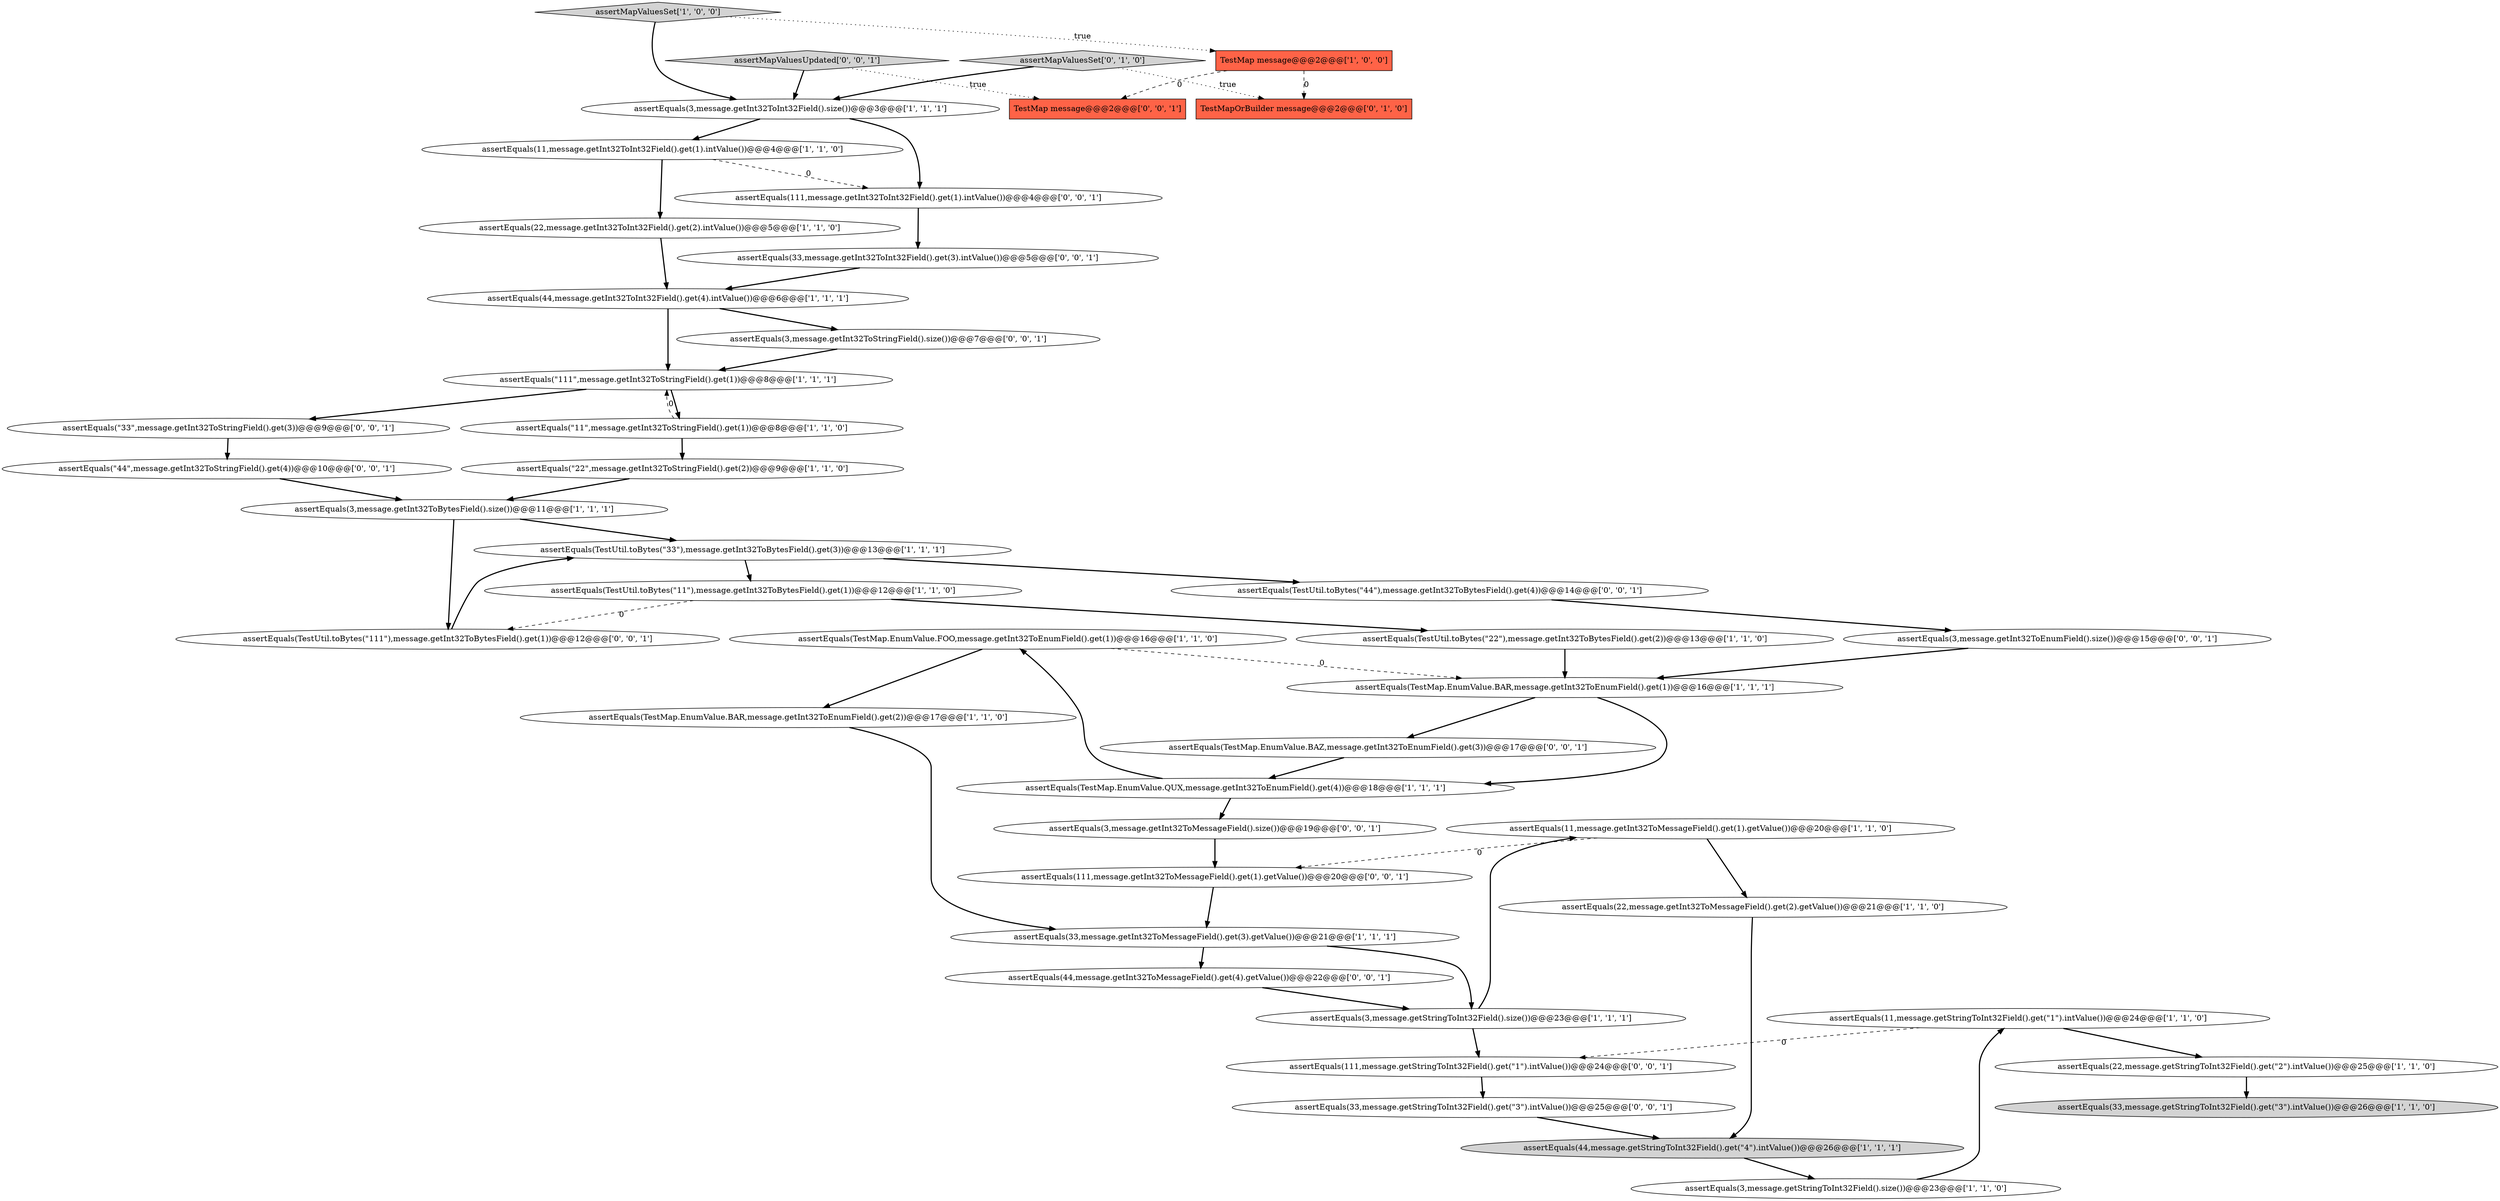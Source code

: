 digraph {
7 [style = filled, label = "assertEquals(22,message.getStringToInt32Field().get(\"2\").intValue())@@@25@@@['1', '1', '0']", fillcolor = white, shape = ellipse image = "AAA0AAABBB1BBB"];
28 [style = filled, label = "TestMap message@@@2@@@['0', '0', '1']", fillcolor = tomato, shape = box image = "AAA0AAABBB3BBB"];
34 [style = filled, label = "assertEquals(44,message.getInt32ToMessageField().get(4).getValue())@@@22@@@['0', '0', '1']", fillcolor = white, shape = ellipse image = "AAA0AAABBB3BBB"];
38 [style = filled, label = "assertEquals(TestMap.EnumValue.BAZ,message.getInt32ToEnumField().get(3))@@@17@@@['0', '0', '1']", fillcolor = white, shape = ellipse image = "AAA0AAABBB3BBB"];
6 [style = filled, label = "assertEquals(11,message.getStringToInt32Field().get(\"1\").intValue())@@@24@@@['1', '1', '0']", fillcolor = white, shape = ellipse image = "AAA0AAABBB1BBB"];
36 [style = filled, label = "assertMapValuesUpdated['0', '0', '1']", fillcolor = lightgray, shape = diamond image = "AAA0AAABBB3BBB"];
1 [style = filled, label = "assertEquals(44,message.getStringToInt32Field().get(\"4\").intValue())@@@26@@@['1', '1', '1']", fillcolor = lightgray, shape = ellipse image = "AAA0AAABBB1BBB"];
2 [style = filled, label = "assertEquals(44,message.getInt32ToInt32Field().get(4).intValue())@@@6@@@['1', '1', '1']", fillcolor = white, shape = ellipse image = "AAA0AAABBB1BBB"];
15 [style = filled, label = "assertEquals(33,message.getInt32ToMessageField().get(3).getValue())@@@21@@@['1', '1', '1']", fillcolor = white, shape = ellipse image = "AAA0AAABBB1BBB"];
9 [style = filled, label = "assertMapValuesSet['1', '0', '0']", fillcolor = lightgray, shape = diamond image = "AAA0AAABBB1BBB"];
39 [style = filled, label = "assertEquals(111,message.getInt32ToMessageField().get(1).getValue())@@@20@@@['0', '0', '1']", fillcolor = white, shape = ellipse image = "AAA0AAABBB3BBB"];
5 [style = filled, label = "assertEquals(TestMap.EnumValue.BAR,message.getInt32ToEnumField().get(1))@@@16@@@['1', '1', '1']", fillcolor = white, shape = ellipse image = "AAA0AAABBB1BBB"];
20 [style = filled, label = "assertEquals(TestMap.EnumValue.QUX,message.getInt32ToEnumField().get(4))@@@18@@@['1', '1', '1']", fillcolor = white, shape = ellipse image = "AAA0AAABBB1BBB"];
3 [style = filled, label = "assertEquals(22,message.getInt32ToMessageField().get(2).getValue())@@@21@@@['1', '1', '0']", fillcolor = white, shape = ellipse image = "AAA0AAABBB1BBB"];
42 [style = filled, label = "assertEquals(3,message.getInt32ToEnumField().size())@@@15@@@['0', '0', '1']", fillcolor = white, shape = ellipse image = "AAA0AAABBB3BBB"];
19 [style = filled, label = "assertEquals(TestUtil.toBytes(\"11\"),message.getInt32ToBytesField().get(1))@@@12@@@['1', '1', '0']", fillcolor = white, shape = ellipse image = "AAA0AAABBB1BBB"];
31 [style = filled, label = "assertEquals(33,message.getStringToInt32Field().get(\"3\").intValue())@@@25@@@['0', '0', '1']", fillcolor = white, shape = ellipse image = "AAA0AAABBB3BBB"];
12 [style = filled, label = "assertEquals(11,message.getInt32ToMessageField().get(1).getValue())@@@20@@@['1', '1', '0']", fillcolor = white, shape = ellipse image = "AAA0AAABBB1BBB"];
26 [style = filled, label = "assertMapValuesSet['0', '1', '0']", fillcolor = lightgray, shape = diamond image = "AAA0AAABBB2BBB"];
0 [style = filled, label = "assertEquals(11,message.getInt32ToInt32Field().get(1).intValue())@@@4@@@['1', '1', '0']", fillcolor = white, shape = ellipse image = "AAA0AAABBB1BBB"];
23 [style = filled, label = "assertEquals(\"11\",message.getInt32ToStringField().get(1))@@@8@@@['1', '1', '0']", fillcolor = white, shape = ellipse image = "AAA0AAABBB1BBB"];
13 [style = filled, label = "TestMap message@@@2@@@['1', '0', '0']", fillcolor = tomato, shape = box image = "AAA1AAABBB1BBB"];
37 [style = filled, label = "assertEquals(TestUtil.toBytes(\"44\"),message.getInt32ToBytesField().get(4))@@@14@@@['0', '0', '1']", fillcolor = white, shape = ellipse image = "AAA0AAABBB3BBB"];
29 [style = filled, label = "assertEquals(\"33\",message.getInt32ToStringField().get(3))@@@9@@@['0', '0', '1']", fillcolor = white, shape = ellipse image = "AAA0AAABBB3BBB"];
16 [style = filled, label = "assertEquals(3,message.getStringToInt32Field().size())@@@23@@@['1', '1', '0']", fillcolor = white, shape = ellipse image = "AAA0AAABBB1BBB"];
35 [style = filled, label = "assertEquals(\"44\",message.getInt32ToStringField().get(4))@@@10@@@['0', '0', '1']", fillcolor = white, shape = ellipse image = "AAA0AAABBB3BBB"];
4 [style = filled, label = "assertEquals(\"111\",message.getInt32ToStringField().get(1))@@@8@@@['1', '1', '1']", fillcolor = white, shape = ellipse image = "AAA0AAABBB1BBB"];
18 [style = filled, label = "assertEquals(TestUtil.toBytes(\"33\"),message.getInt32ToBytesField().get(3))@@@13@@@['1', '1', '1']", fillcolor = white, shape = ellipse image = "AAA0AAABBB1BBB"];
41 [style = filled, label = "assertEquals(111,message.getStringToInt32Field().get(\"1\").intValue())@@@24@@@['0', '0', '1']", fillcolor = white, shape = ellipse image = "AAA0AAABBB3BBB"];
8 [style = filled, label = "assertEquals(3,message.getInt32ToBytesField().size())@@@11@@@['1', '1', '1']", fillcolor = white, shape = ellipse image = "AAA0AAABBB1BBB"];
25 [style = filled, label = "assertEquals(TestMap.EnumValue.FOO,message.getInt32ToEnumField().get(1))@@@16@@@['1', '1', '0']", fillcolor = white, shape = ellipse image = "AAA0AAABBB1BBB"];
27 [style = filled, label = "TestMapOrBuilder message@@@2@@@['0', '1', '0']", fillcolor = tomato, shape = box image = "AAA1AAABBB2BBB"];
24 [style = filled, label = "assertEquals(33,message.getStringToInt32Field().get(\"3\").intValue())@@@26@@@['1', '1', '0']", fillcolor = lightgray, shape = ellipse image = "AAA0AAABBB1BBB"];
33 [style = filled, label = "assertEquals(3,message.getInt32ToStringField().size())@@@7@@@['0', '0', '1']", fillcolor = white, shape = ellipse image = "AAA0AAABBB3BBB"];
11 [style = filled, label = "assertEquals(3,message.getInt32ToInt32Field().size())@@@3@@@['1', '1', '1']", fillcolor = white, shape = ellipse image = "AAA0AAABBB1BBB"];
32 [style = filled, label = "assertEquals(3,message.getInt32ToMessageField().size())@@@19@@@['0', '0', '1']", fillcolor = white, shape = ellipse image = "AAA0AAABBB3BBB"];
17 [style = filled, label = "assertEquals(3,message.getStringToInt32Field().size())@@@23@@@['1', '1', '1']", fillcolor = white, shape = ellipse image = "AAA0AAABBB1BBB"];
21 [style = filled, label = "assertEquals(TestUtil.toBytes(\"22\"),message.getInt32ToBytesField().get(2))@@@13@@@['1', '1', '0']", fillcolor = white, shape = ellipse image = "AAA0AAABBB1BBB"];
22 [style = filled, label = "assertEquals(TestMap.EnumValue.BAR,message.getInt32ToEnumField().get(2))@@@17@@@['1', '1', '0']", fillcolor = white, shape = ellipse image = "AAA0AAABBB1BBB"];
30 [style = filled, label = "assertEquals(TestUtil.toBytes(\"111\"),message.getInt32ToBytesField().get(1))@@@12@@@['0', '0', '1']", fillcolor = white, shape = ellipse image = "AAA0AAABBB3BBB"];
40 [style = filled, label = "assertEquals(33,message.getInt32ToInt32Field().get(3).intValue())@@@5@@@['0', '0', '1']", fillcolor = white, shape = ellipse image = "AAA0AAABBB3BBB"];
43 [style = filled, label = "assertEquals(111,message.getInt32ToInt32Field().get(1).intValue())@@@4@@@['0', '0', '1']", fillcolor = white, shape = ellipse image = "AAA0AAABBB3BBB"];
10 [style = filled, label = "assertEquals(\"22\",message.getInt32ToStringField().get(2))@@@9@@@['1', '1', '0']", fillcolor = white, shape = ellipse image = "AAA0AAABBB1BBB"];
14 [style = filled, label = "assertEquals(22,message.getInt32ToInt32Field().get(2).intValue())@@@5@@@['1', '1', '0']", fillcolor = white, shape = ellipse image = "AAA0AAABBB1BBB"];
18->37 [style = bold, label=""];
40->2 [style = bold, label=""];
8->30 [style = bold, label=""];
38->20 [style = bold, label=""];
39->15 [style = bold, label=""];
22->15 [style = bold, label=""];
9->11 [style = bold, label=""];
3->1 [style = bold, label=""];
25->22 [style = bold, label=""];
5->20 [style = bold, label=""];
15->34 [style = bold, label=""];
23->4 [style = dashed, label="0"];
8->18 [style = bold, label=""];
16->6 [style = bold, label=""];
17->41 [style = bold, label=""];
26->27 [style = dotted, label="true"];
33->4 [style = bold, label=""];
18->19 [style = bold, label=""];
20->32 [style = bold, label=""];
4->29 [style = bold, label=""];
11->43 [style = bold, label=""];
31->1 [style = bold, label=""];
0->43 [style = dashed, label="0"];
36->28 [style = dotted, label="true"];
2->4 [style = bold, label=""];
20->25 [style = bold, label=""];
30->18 [style = bold, label=""];
5->38 [style = bold, label=""];
26->11 [style = bold, label=""];
36->11 [style = bold, label=""];
25->5 [style = dashed, label="0"];
43->40 [style = bold, label=""];
13->28 [style = dashed, label="0"];
21->5 [style = bold, label=""];
37->42 [style = bold, label=""];
15->17 [style = bold, label=""];
0->14 [style = bold, label=""];
11->0 [style = bold, label=""];
17->12 [style = bold, label=""];
7->24 [style = bold, label=""];
13->27 [style = dashed, label="0"];
19->30 [style = dashed, label="0"];
10->8 [style = bold, label=""];
1->16 [style = bold, label=""];
34->17 [style = bold, label=""];
9->13 [style = dotted, label="true"];
6->41 [style = dashed, label="0"];
35->8 [style = bold, label=""];
23->10 [style = bold, label=""];
2->33 [style = bold, label=""];
32->39 [style = bold, label=""];
14->2 [style = bold, label=""];
12->3 [style = bold, label=""];
41->31 [style = bold, label=""];
29->35 [style = bold, label=""];
42->5 [style = bold, label=""];
6->7 [style = bold, label=""];
4->23 [style = bold, label=""];
12->39 [style = dashed, label="0"];
19->21 [style = bold, label=""];
}
